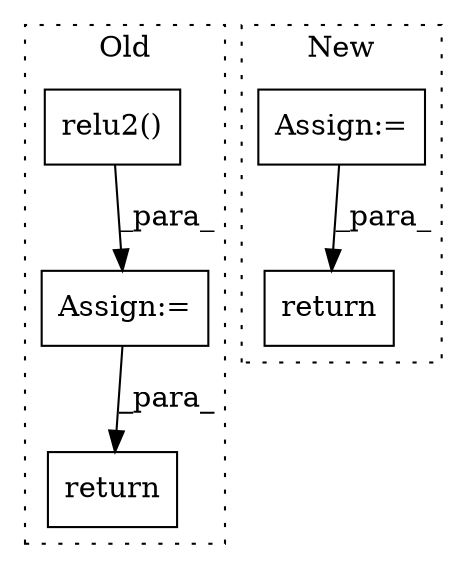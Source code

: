 digraph G {
subgraph cluster0 {
1 [label="relu2()" a="75" s="3868,3902" l="11,1" shape="box"];
3 [label="Assign:=" a="68" s="3865" l="3" shape="box"];
4 [label="return" a="93" s="4096" l="7" shape="box"];
label = "Old";
style="dotted";
}
subgraph cluster1 {
2 [label="return" a="93" s="4398" l="7" shape="box"];
5 [label="Assign:=" a="68" s="4290" l="3" shape="box"];
label = "New";
style="dotted";
}
1 -> 3 [label="_para_"];
3 -> 4 [label="_para_"];
5 -> 2 [label="_para_"];
}
